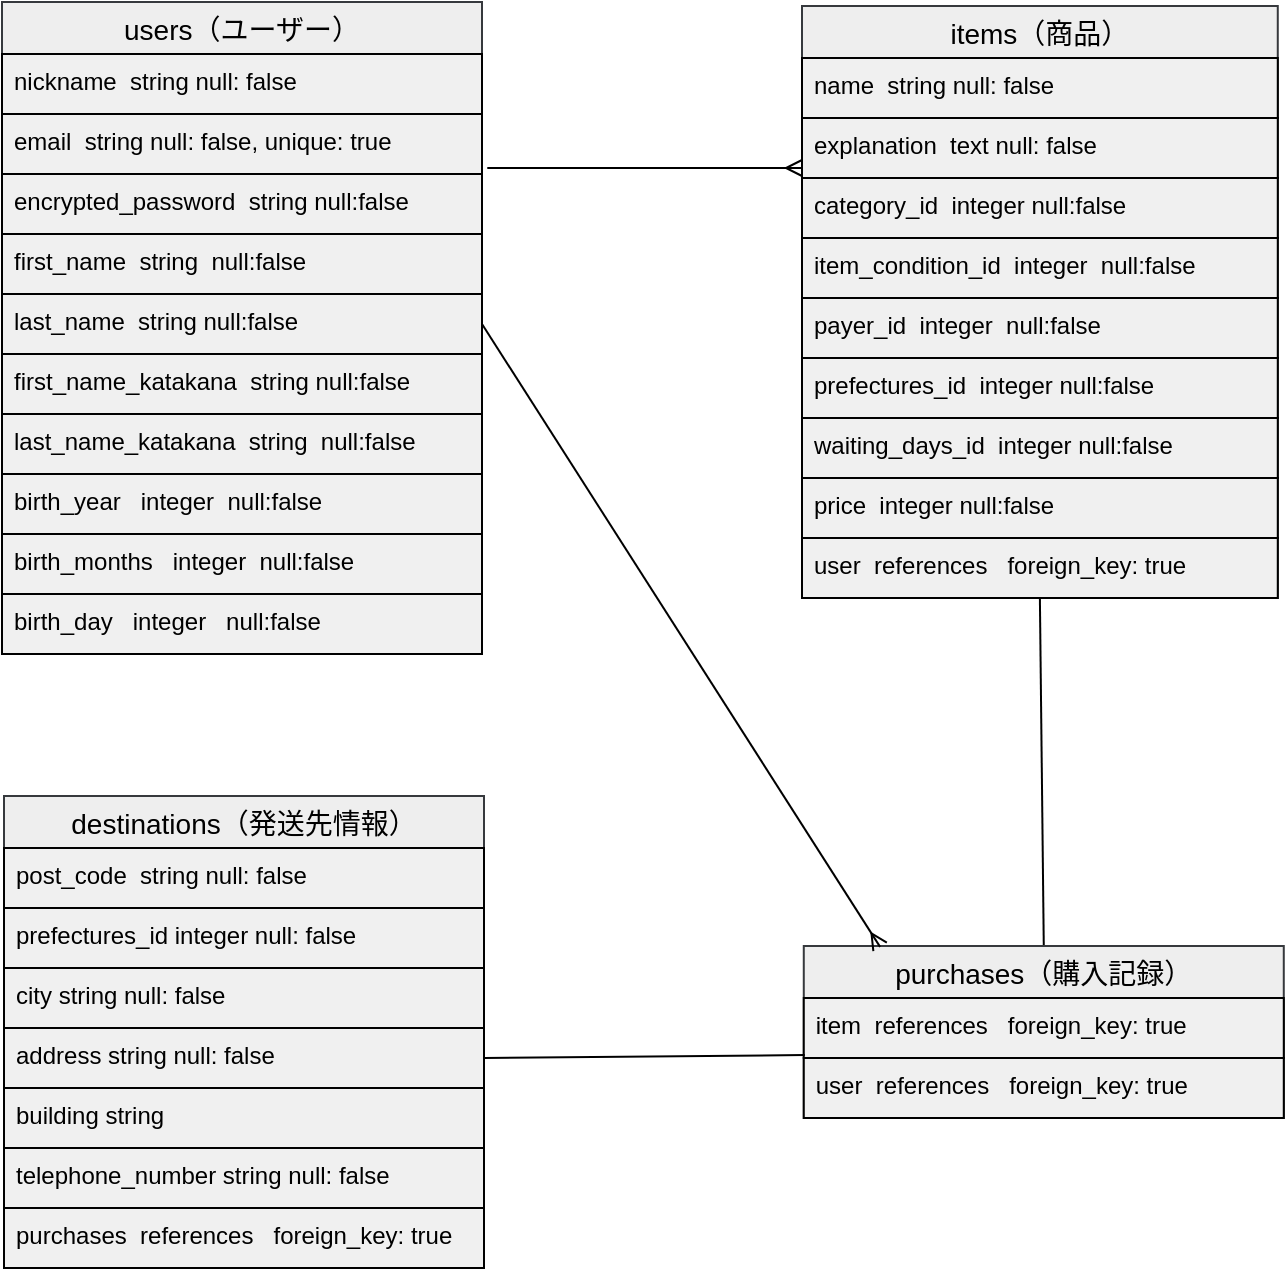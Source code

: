 <mxfile>
    <diagram id="ssBJvXyrYO8IRVHf_-qh" name="ページ1">
        <mxGraphModel dx="728" dy="575" grid="1" gridSize="10" guides="1" tooltips="1" connect="1" arrows="1" fold="1" page="1" pageScale="1" pageWidth="827" pageHeight="1169" math="0" shadow="0">
            <root>
                <mxCell id="0"/>
                <mxCell id="1" parent="0"/>
                <mxCell id="53" style="edgeStyle=none;html=1;exitX=1.011;exitY=0.9;exitDx=0;exitDy=0;endArrow=ERmany;endFill=0;exitPerimeter=0;" parent="1" source="17" edge="1">
                    <mxGeometry relative="1" as="geometry">
                        <mxPoint x="520" y="371" as="targetPoint"/>
                    </mxGeometry>
                </mxCell>
                <mxCell id="15" value="users（ユーザー）" style="swimlane;fontStyle=0;childLayout=stackLayout;horizontal=1;startSize=26;horizontalStack=0;resizeParent=1;resizeParentMax=0;resizeLast=0;collapsible=1;marginBottom=0;align=center;fontSize=14;fillColor=#eeeeee;strokeColor=#36393d;fontColor=#000000;" parent="1" vertex="1">
                    <mxGeometry x="120" y="288" width="240" height="326" as="geometry"/>
                </mxCell>
                <mxCell id="16" value="nickname  string null: false " style="text;strokeColor=#000000;fillColor=#F0F0F0;spacingLeft=4;spacingRight=4;overflow=hidden;rotatable=0;points=[[0,0.5],[1,0.5]];portConstraint=eastwest;fontSize=12;fontColor=#000000;" parent="15" vertex="1">
                    <mxGeometry y="26" width="240" height="30" as="geometry"/>
                </mxCell>
                <mxCell id="17" value="email  string null: false, unique: true  " style="text;strokeColor=#000000;fillColor=#F0F0F0;spacingLeft=4;spacingRight=4;overflow=hidden;rotatable=0;points=[[0,0.5],[1,0.5]];portConstraint=eastwest;fontSize=12;fontColor=#000000;" parent="15" vertex="1">
                    <mxGeometry y="56" width="240" height="30" as="geometry"/>
                </mxCell>
                <mxCell id="18" value="encrypted_password  string null:false" style="text;strokeColor=#000000;fillColor=#F0F0F0;spacingLeft=4;spacingRight=4;overflow=hidden;rotatable=0;points=[[0,0.5],[1,0.5]];portConstraint=eastwest;fontSize=12;fontColor=#000000;" parent="15" vertex="1">
                    <mxGeometry y="86" width="240" height="30" as="geometry"/>
                </mxCell>
                <mxCell id="20" value="first_name  string  null:false" style="text;strokeColor=#000000;fillColor=#F0F0F0;spacingLeft=4;spacingRight=4;overflow=hidden;rotatable=0;points=[[0,0.5],[1,0.5]];portConstraint=eastwest;fontSize=12;fontColor=#000000;" parent="15" vertex="1">
                    <mxGeometry y="116" width="240" height="30" as="geometry"/>
                </mxCell>
                <mxCell id="21" value="last_name  string null:false" style="text;strokeColor=#000000;fillColor=#F0F0F0;spacingLeft=4;spacingRight=4;overflow=hidden;rotatable=0;points=[[0,0.5],[1,0.5]];portConstraint=eastwest;fontSize=12;fontColor=#000000;" parent="15" vertex="1">
                    <mxGeometry y="146" width="240" height="30" as="geometry"/>
                </mxCell>
                <mxCell id="24" value="first_name_katakana  string null:false" style="text;strokeColor=#000000;fillColor=#F0F0F0;spacingLeft=4;spacingRight=4;overflow=hidden;rotatable=0;points=[[0,0.5],[1,0.5]];portConstraint=eastwest;fontSize=12;fontColor=#000000;" parent="15" vertex="1">
                    <mxGeometry y="176" width="240" height="30" as="geometry"/>
                </mxCell>
                <mxCell id="19" value="last_name_katakana  string  null:false" style="text;strokeColor=#000000;fillColor=#F0F0F0;spacingLeft=4;spacingRight=4;overflow=hidden;rotatable=0;points=[[0,0.5],[1,0.5]];portConstraint=eastwest;fontSize=12;fontColor=#000000;" parent="15" vertex="1">
                    <mxGeometry y="206" width="240" height="30" as="geometry"/>
                </mxCell>
                <mxCell id="23" value="birth_year   integer  null:false" style="text;strokeColor=#000000;fillColor=#F0F0F0;spacingLeft=4;spacingRight=4;overflow=hidden;rotatable=0;points=[[0,0.5],[1,0.5]];portConstraint=eastwest;fontSize=12;fontColor=#000000;" parent="15" vertex="1">
                    <mxGeometry y="236" width="240" height="30" as="geometry"/>
                </mxCell>
                <mxCell id="22" value="birth_months   integer  null:false" style="text;strokeColor=#000000;fillColor=#F0F0F0;spacingLeft=4;spacingRight=4;overflow=hidden;rotatable=0;points=[[0,0.5],[1,0.5]];portConstraint=eastwest;fontSize=12;fontColor=#000000;" parent="15" vertex="1">
                    <mxGeometry y="266" width="240" height="30" as="geometry"/>
                </mxCell>
                <mxCell id="25" value="birth_day   integer   null:false" style="text;strokeColor=#000000;fillColor=#F0F0F0;spacingLeft=4;spacingRight=4;overflow=hidden;rotatable=0;points=[[0,0.5],[1,0.5]];portConstraint=eastwest;fontSize=12;fontColor=#000000;" parent="15" vertex="1">
                    <mxGeometry y="296" width="240" height="30" as="geometry"/>
                </mxCell>
                <mxCell id="54" style="edgeStyle=none;html=1;exitX=0.5;exitY=1;exitDx=0;exitDy=0;endArrow=none;endFill=0;entryX=0.5;entryY=0;entryDx=0;entryDy=0;" parent="1" source="26" target="38" edge="1">
                    <mxGeometry relative="1" as="geometry">
                        <mxPoint x="639" y="750" as="targetPoint"/>
                    </mxGeometry>
                </mxCell>
                <mxCell id="26" value="items（商品）" style="swimlane;fontStyle=0;childLayout=stackLayout;horizontal=1;startSize=26;horizontalStack=0;resizeParent=1;resizeParentMax=0;resizeLast=0;collapsible=1;marginBottom=0;align=center;fontSize=14;fillColor=#eeeeee;strokeColor=#36393d;fontColor=#000000;" parent="1" vertex="1">
                    <mxGeometry x="520" y="290" width="237.89" height="296" as="geometry"/>
                </mxCell>
                <mxCell id="27" value="name  string null: false " style="text;strokeColor=#000000;fillColor=#F0F0F0;spacingLeft=4;spacingRight=4;overflow=hidden;rotatable=0;points=[[0,0.5],[1,0.5]];portConstraint=eastwest;fontSize=12;fontColor=#000000;" parent="26" vertex="1">
                    <mxGeometry y="26" width="237.89" height="30" as="geometry"/>
                </mxCell>
                <mxCell id="28" value="explanation  text null: false  " style="text;strokeColor=#000000;fillColor=#F0F0F0;spacingLeft=4;spacingRight=4;overflow=hidden;rotatable=0;points=[[0,0.5],[1,0.5]];portConstraint=eastwest;fontSize=12;fontColor=#000000;" parent="26" vertex="1">
                    <mxGeometry y="56" width="237.89" height="30" as="geometry"/>
                </mxCell>
                <mxCell id="29" value="category_id  integer null:false" style="text;strokeColor=#000000;fillColor=#F0F0F0;spacingLeft=4;spacingRight=4;overflow=hidden;rotatable=0;points=[[0,0.5],[1,0.5]];portConstraint=eastwest;fontSize=12;fontColor=#000000;" parent="26" vertex="1">
                    <mxGeometry y="86" width="237.89" height="30" as="geometry"/>
                </mxCell>
                <mxCell id="30" value="item_condition_id  integer  null:false" style="text;strokeColor=#000000;fillColor=#F0F0F0;spacingLeft=4;spacingRight=4;overflow=hidden;rotatable=0;points=[[0,0.5],[1,0.5]];portConstraint=eastwest;fontSize=12;fontColor=#000000;" parent="26" vertex="1">
                    <mxGeometry y="116" width="237.89" height="30" as="geometry"/>
                </mxCell>
                <mxCell id="31" value="payer_id  integer  null:false" style="text;strokeColor=#000000;fillColor=#F0F0F0;spacingLeft=4;spacingRight=4;overflow=hidden;rotatable=0;points=[[0,0.5],[1,0.5]];portConstraint=eastwest;fontSize=12;fontColor=#000000;" parent="26" vertex="1">
                    <mxGeometry y="146" width="237.89" height="30" as="geometry"/>
                </mxCell>
                <mxCell id="32" value="prefectures_id  integer null:false" style="text;strokeColor=#000000;fillColor=#F0F0F0;spacingLeft=4;spacingRight=4;overflow=hidden;rotatable=0;points=[[0,0.5],[1,0.5]];portConstraint=eastwest;fontSize=12;fontColor=#000000;" parent="26" vertex="1">
                    <mxGeometry y="176" width="237.89" height="30" as="geometry"/>
                </mxCell>
                <mxCell id="35" value="waiting_days_id  integer null:false" style="text;strokeColor=#000000;fillColor=#F0F0F0;spacingLeft=4;spacingRight=4;overflow=hidden;rotatable=0;points=[[0,0.5],[1,0.5]];portConstraint=eastwest;fontSize=12;fontColor=#000000;" parent="26" vertex="1">
                    <mxGeometry y="206" width="237.89" height="30" as="geometry"/>
                </mxCell>
                <mxCell id="36" value="price  integer null:false" style="text;strokeColor=#000000;fillColor=#F0F0F0;spacingLeft=4;spacingRight=4;overflow=hidden;rotatable=0;points=[[0,0.5],[1,0.5]];portConstraint=eastwest;fontSize=12;fontColor=#000000;" parent="26" vertex="1">
                    <mxGeometry y="236" width="237.89" height="30" as="geometry"/>
                </mxCell>
                <mxCell id="37" value="user  references   foreign_key: true      " style="text;strokeColor=#000000;fillColor=#F0F0F0;spacingLeft=4;spacingRight=4;overflow=hidden;rotatable=0;points=[[0,0.5],[1,0.5]];portConstraint=eastwest;fontSize=12;fontColor=#000000;" parent="26" vertex="1">
                    <mxGeometry y="266" width="237.89" height="30" as="geometry"/>
                </mxCell>
                <mxCell id="38" value="purchases（購入記録）" style="swimlane;fontStyle=0;childLayout=stackLayout;horizontal=1;startSize=26;horizontalStack=0;resizeParent=1;resizeParentMax=0;resizeLast=0;collapsible=1;marginBottom=0;align=center;fontSize=14;fillColor=#eeeeee;strokeColor=#36393d;fontColor=#000000;" parent="1" vertex="1">
                    <mxGeometry x="520.89" y="760" width="240" height="86" as="geometry"/>
                </mxCell>
                <mxCell id="39" value="item  references   foreign_key: true      " style="text;strokeColor=#000000;fillColor=#F0F0F0;spacingLeft=4;spacingRight=4;overflow=hidden;rotatable=0;points=[[0,0.5],[1,0.5]];portConstraint=eastwest;fontSize=12;fontColor=#000000;" parent="38" vertex="1">
                    <mxGeometry y="26" width="240" height="30" as="geometry"/>
                </mxCell>
                <mxCell id="40" value="user  references   foreign_key: true      " style="text;strokeColor=#000000;fillColor=#F0F0F0;spacingLeft=4;spacingRight=4;overflow=hidden;rotatable=0;points=[[0,0.5],[1,0.5]];portConstraint=eastwest;fontSize=12;fontColor=#000000;" parent="38" vertex="1">
                    <mxGeometry y="56" width="240" height="30" as="geometry"/>
                </mxCell>
                <mxCell id="41" value="destinations（発送先情報）" style="swimlane;fontStyle=0;childLayout=stackLayout;horizontal=1;startSize=26;horizontalStack=0;resizeParent=1;resizeParentMax=0;resizeLast=0;collapsible=1;marginBottom=0;align=center;fontSize=14;fillColor=#eeeeee;strokeColor=#36393d;fontColor=#000000;" parent="1" vertex="1">
                    <mxGeometry x="121" y="685" width="240" height="236" as="geometry"/>
                </mxCell>
                <mxCell id="42" value="post_code  string null: false " style="text;strokeColor=#000000;fillColor=#F0F0F0;spacingLeft=4;spacingRight=4;overflow=hidden;rotatable=0;points=[[0,0.5],[1,0.5]];portConstraint=eastwest;fontSize=12;fontColor=#000000;" parent="41" vertex="1">
                    <mxGeometry y="26" width="240" height="30" as="geometry"/>
                </mxCell>
                <mxCell id="43" value="prefectures_id integer null: false " style="text;strokeColor=#000000;fillColor=#F0F0F0;spacingLeft=4;spacingRight=4;overflow=hidden;rotatable=0;points=[[0,0.5],[1,0.5]];portConstraint=eastwest;fontSize=12;fontColor=#000000;" parent="41" vertex="1">
                    <mxGeometry y="56" width="240" height="30" as="geometry"/>
                </mxCell>
                <mxCell id="48" value="city string null: false " style="text;strokeColor=#000000;fillColor=#F0F0F0;spacingLeft=4;spacingRight=4;overflow=hidden;rotatable=0;points=[[0,0.5],[1,0.5]];portConstraint=eastwest;fontSize=12;fontColor=#000000;" parent="41" vertex="1">
                    <mxGeometry y="86" width="240" height="30" as="geometry"/>
                </mxCell>
                <mxCell id="47" value="address string null: false " style="text;strokeColor=#000000;fillColor=#F0F0F0;spacingLeft=4;spacingRight=4;overflow=hidden;rotatable=0;points=[[0,0.5],[1,0.5]];portConstraint=eastwest;fontSize=12;fontColor=#000000;" parent="41" vertex="1">
                    <mxGeometry y="116" width="240" height="30" as="geometry"/>
                </mxCell>
                <mxCell id="46" value="building string " style="text;strokeColor=#000000;fillColor=#F0F0F0;spacingLeft=4;spacingRight=4;overflow=hidden;rotatable=0;points=[[0,0.5],[1,0.5]];portConstraint=eastwest;fontSize=12;fontColor=#000000;" parent="41" vertex="1">
                    <mxGeometry y="146" width="240" height="30" as="geometry"/>
                </mxCell>
                <mxCell id="45" value="telephone_number string null: false " style="text;strokeColor=#000000;fillColor=#F0F0F0;spacingLeft=4;spacingRight=4;overflow=hidden;rotatable=0;points=[[0,0.5],[1,0.5]];portConstraint=eastwest;fontSize=12;fontColor=#000000;" parent="41" vertex="1">
                    <mxGeometry y="176" width="240" height="30" as="geometry"/>
                </mxCell>
                <mxCell id="59" value="purchases  references   foreign_key: true      " style="text;strokeColor=#000000;fillColor=#F0F0F0;spacingLeft=4;spacingRight=4;overflow=hidden;rotatable=0;points=[[0,0.5],[1,0.5]];portConstraint=eastwest;fontSize=12;fontColor=#000000;" parent="41" vertex="1">
                    <mxGeometry y="206" width="240" height="30" as="geometry"/>
                </mxCell>
                <mxCell id="58" style="edgeStyle=none;html=1;exitX=1;exitY=0.5;exitDx=0;exitDy=0;entryX=0.159;entryY=0.005;entryDx=0;entryDy=0;entryPerimeter=0;endArrow=ERmany;endFill=0;" parent="1" source="21" target="38" edge="1">
                    <mxGeometry relative="1" as="geometry"/>
                </mxCell>
                <mxCell id="61" style="edgeStyle=none;html=1;exitX=1;exitY=0.5;exitDx=0;exitDy=0;entryX=0.002;entryY=0.951;entryDx=0;entryDy=0;entryPerimeter=0;endArrow=none;endFill=0;" parent="1" source="47" target="39" edge="1">
                    <mxGeometry relative="1" as="geometry"/>
                </mxCell>
            </root>
        </mxGraphModel>
    </diagram>
</mxfile>